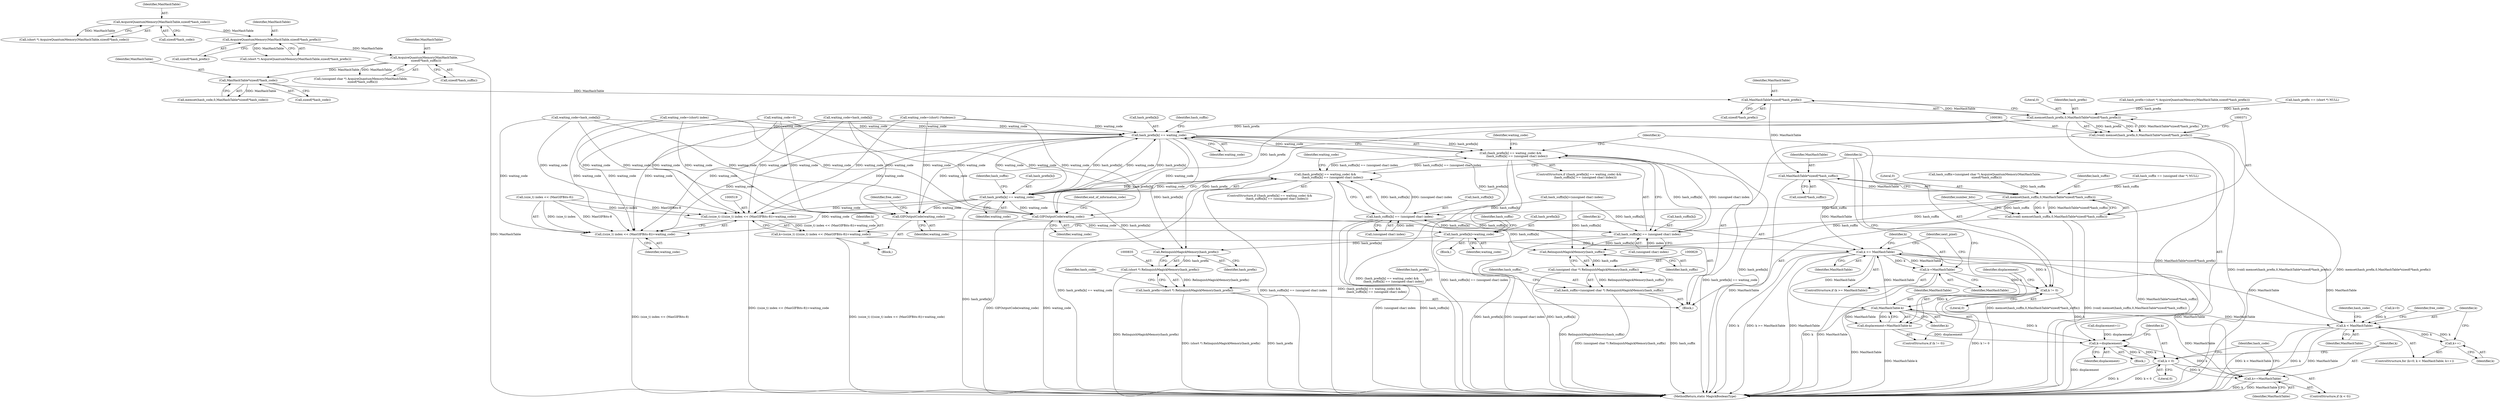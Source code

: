 digraph "0_ImageMagick6_19651f3db63fa1511ed83a348c4c82fa553f8d01@API" {
"1000365" [label="(Call,MaxHashTable*sizeof(*hash_prefix))"];
"1000355" [label="(Call,MaxHashTable*sizeof(*hash_code))"];
"1000260" [label="(Call,AcquireQuantumMemory(MaxHashTable,\n    sizeof(*hash_suffix)))"];
"1000251" [label="(Call,AcquireQuantumMemory(MaxHashTable,sizeof(*hash_prefix)))"];
"1000242" [label="(Call,AcquireQuantumMemory(MaxHashTable,sizeof(*hash_code)))"];
"1000362" [label="(Call,memset(hash_prefix,0,MaxHashTable*sizeof(*hash_prefix)))"];
"1000360" [label="(Call,(void) memset(hash_prefix,0,MaxHashTable*sizeof(*hash_prefix)))"];
"1000551" [label="(Call,hash_prefix[k] == waiting_code)"];
"1000518" [label="(Call,(ssize_t) (((size_t) index << (MaxGIFBits-8))+waiting_code))"];
"1000516" [label="(Call,k=(ssize_t) (((size_t) index << (MaxGIFBits-8))+waiting_code))"];
"1000530" [label="(Call,k >= MaxHashTable)"];
"1000533" [label="(Call,k-=MaxHashTable)"];
"1000571" [label="(Call,k != 0)"];
"1000576" [label="(Call,MaxHashTable-k)"];
"1000574" [label="(Call,displacement=MaxHashTable-k)"];
"1000581" [label="(Call,k-=displacement)"];
"1000585" [label="(Call,k < 0)"];
"1000588" [label="(Call,k+=MaxHashTable)"];
"1000660" [label="(Call,k < MaxHashTable)"];
"1000663" [label="(Call,k++)"];
"1000520" [label="(Call,((size_t) index << (MaxGIFBits-8))+waiting_code)"];
"1000550" [label="(Call,(hash_prefix[k] == waiting_code) &&\n              (hash_suffix[k] == (unsigned char) index))"];
"1000599" [label="(Call,(hash_prefix[k] == waiting_code) &&\n                (hash_suffix[k] == (unsigned char) index))"];
"1000600" [label="(Call,hash_prefix[k] == waiting_code)"];
"1000627" [label="(Call,GIFOutputCode(waiting_code))"];
"1000642" [label="(Call,hash_prefix[k]=waiting_code)"];
"1000836" [label="(Call,RelinquishMagickMemory(hash_prefix))"];
"1000834" [label="(Call,(short *) RelinquishMagickMemory(hash_prefix))"];
"1000832" [label="(Call,hash_prefix=(short *) RelinquishMagickMemory(hash_prefix))"];
"1000768" [label="(Call,GIFOutputCode(waiting_code))"];
"1000375" [label="(Call,MaxHashTable*sizeof(*hash_suffix))"];
"1000372" [label="(Call,memset(hash_suffix,0,MaxHashTable*sizeof(*hash_suffix)))"];
"1000370" [label="(Call,(void) memset(hash_suffix,0,MaxHashTable*sizeof(*hash_suffix)))"];
"1000556" [label="(Call,hash_suffix[k] == (unsigned char) index)"];
"1000605" [label="(Call,hash_suffix[k] == (unsigned char) index)"];
"1000830" [label="(Call,RelinquishMagickMemory(hash_suffix))"];
"1000828" [label="(Call,(unsigned char *) RelinquishMagickMemory(hash_suffix))"];
"1000826" [label="(Call,hash_suffix=(unsigned char *) RelinquishMagickMemory(hash_suffix))"];
"1000576" [label="(Call,MaxHashTable-k)"];
"1000827" [label="(Identifier,hash_suffix)"];
"1000660" [label="(Call,k < MaxHashTable)"];
"1000279" [label="(Call,hash_prefix == (short *) NULL)"];
"1000573" [label="(Literal,0)"];
"1000600" [label="(Call,hash_prefix[k] == waiting_code)"];
"1000252" [label="(Identifier,MaxHashTable)"];
"1000367" [label="(Call,sizeof(*hash_prefix))"];
"1000768" [label="(Call,GIFOutputCode(waiting_code))"];
"1000663" [label="(Call,k++)"];
"1000642" [label="(Call,hash_prefix[k]=waiting_code)"];
"1000552" [label="(Call,hash_prefix[k])"];
"1000357" [label="(Call,sizeof(*hash_code))"];
"1000604" [label="(Identifier,waiting_code)"];
"1000609" [label="(Call,(unsigned char) index)"];
"1000364" [label="(Literal,0)"];
"1000375" [label="(Call,MaxHashTable*sizeof(*hash_suffix))"];
"1000260" [label="(Call,AcquireQuantumMemory(MaxHashTable,\n    sizeof(*hash_suffix)))"];
"1000473" [label="(Call,waiting_code=(short) (*indexes))"];
"1000362" [label="(Call,memset(hash_prefix,0,MaxHashTable*sizeof(*hash_prefix)))"];
"1000836" [label="(Call,RelinquishMagickMemory(hash_prefix))"];
"1000355" [label="(Call,MaxHashTable*sizeof(*hash_code))"];
"1000664" [label="(Identifier,k)"];
"1000594" [label="(Identifier,hash_code)"];
"1000628" [label="(Identifier,waiting_code)"];
"1000662" [label="(Identifier,MaxHashTable)"];
"1000423" [label="(Call,waiting_code=0)"];
"1000570" [label="(ControlStructure,if (k != 0))"];
"1000560" [label="(Call,(unsigned char) index)"];
"1000116" [label="(Block,)"];
"1000258" [label="(Call,(unsigned char *) AcquireQuantumMemory(MaxHashTable,\n    sizeof(*hash_suffix)))"];
"1000520" [label="(Call,((size_t) index << (MaxGIFBits-8))+waiting_code)"];
"1000834" [label="(Call,(short *) RelinquishMagickMemory(hash_prefix))"];
"1000649" [label="(Identifier,hash_suffix)"];
"1000564" [label="(Call,waiting_code=hash_code[k])"];
"1000769" [label="(Identifier,waiting_code)"];
"1000366" [label="(Identifier,MaxHashTable)"];
"1000671" [label="(Identifier,free_code)"];
"1000517" [label="(Identifier,k)"];
"1000832" [label="(Call,hash_prefix=(short *) RelinquishMagickMemory(hash_prefix))"];
"1000253" [label="(Call,sizeof(*hash_prefix))"];
"1000565" [label="(Identifier,waiting_code)"];
"1000381" [label="(Identifier,number_bits)"];
"1000261" [label="(Identifier,MaxHashTable)"];
"1000537" [label="(Identifier,next_pixel)"];
"1000550" [label="(Call,(hash_prefix[k] == waiting_code) &&\n              (hash_suffix[k] == (unsigned char) index))"];
"1000826" [label="(Call,hash_suffix=(unsigned char *) RelinquishMagickMemory(hash_suffix))"];
"1000588" [label="(Call,k+=MaxHashTable)"];
"1000571" [label="(Call,k != 0)"];
"1000577" [label="(Identifier,MaxHashTable)"];
"1000555" [label="(Identifier,waiting_code)"];
"1000376" [label="(Identifier,MaxHashTable)"];
"1000831" [label="(Identifier,hash_suffix)"];
"1000352" [label="(Call,memset(hash_code,0,MaxHashTable*sizeof(*hash_code)))"];
"1000242" [label="(Call,AcquireQuantumMemory(MaxHashTable,sizeof(*hash_code)))"];
"1000284" [label="(Call,hash_suffix == (unsigned char *) NULL)"];
"1000530" [label="(Call,k >= MaxHashTable)"];
"1000656" [label="(ControlStructure,for (k=0; k < MaxHashTable; k++))"];
"1000549" [label="(ControlStructure,if ((hash_prefix[k] == waiting_code) &&\n              (hash_suffix[k] == (unsigned char) index)))"];
"1000586" [label="(Identifier,k)"];
"1000643" [label="(Call,hash_prefix[k])"];
"1000582" [label="(Identifier,k)"];
"1000532" [label="(Identifier,MaxHashTable)"];
"1000613" [label="(Call,waiting_code=hash_code[k])"];
"1000535" [label="(Identifier,MaxHashTable)"];
"1000585" [label="(Call,k < 0)"];
"1000627" [label="(Call,GIFOutputCode(waiting_code))"];
"1000558" [label="(Identifier,hash_suffix)"];
"1000583" [label="(Identifier,displacement)"];
"1000557" [label="(Call,hash_suffix[k])"];
"1000534" [label="(Identifier,k)"];
"1000521" [label="(Call,(size_t) index << (MaxGIFBits-8))"];
"1000647" [label="(Call,hash_suffix[k]=(unsigned char) index)"];
"1000377" [label="(Call,sizeof(*hash_suffix))"];
"1000240" [label="(Call,(short *) AcquireQuantumMemory(MaxHashTable,sizeof(*hash_code)))"];
"1000606" [label="(Call,hash_suffix[k])"];
"1000531" [label="(Identifier,k)"];
"1000771" [label="(Identifier,end_of_information_code)"];
"1000587" [label="(Literal,0)"];
"1000374" [label="(Literal,0)"];
"1000830" [label="(Call,RelinquishMagickMemory(hash_suffix))"];
"1000244" [label="(Call,sizeof(*hash_code))"];
"1000363" [label="(Identifier,hash_prefix)"];
"1000837" [label="(Identifier,hash_prefix)"];
"1000614" [label="(Identifier,waiting_code)"];
"1000516" [label="(Call,k=(ssize_t) (((size_t) index << (MaxGIFBits-8))+waiting_code))"];
"1000667" [label="(Identifier,hash_code)"];
"1000518" [label="(Call,(ssize_t) (((size_t) index << (MaxGIFBits-8))+waiting_code))"];
"1000607" [label="(Identifier,hash_suffix)"];
"1000539" [label="(Call,displacement=1)"];
"1000661" [label="(Identifier,k)"];
"1000365" [label="(Call,MaxHashTable*sizeof(*hash_prefix))"];
"1000574" [label="(Call,displacement=MaxHashTable-k)"];
"1000633" [label="(Block,)"];
"1000572" [label="(Identifier,k)"];
"1000833" [label="(Identifier,hash_prefix)"];
"1000590" [label="(Identifier,MaxHashTable)"];
"1000684" [label="(Call,waiting_code=(short) index)"];
"1000262" [label="(Call,sizeof(*hash_suffix))"];
"1000605" [label="(Call,hash_suffix[k] == (unsigned char) index)"];
"1000529" [label="(ControlStructure,if (k >= MaxHashTable))"];
"1000580" [label="(Block,)"];
"1000646" [label="(Identifier,waiting_code)"];
"1000575" [label="(Identifier,displacement)"];
"1000599" [label="(Call,(hash_prefix[k] == waiting_code) &&\n                (hash_suffix[k] == (unsigned char) index))"];
"1000598" [label="(ControlStructure,if ((hash_prefix[k] == waiting_code) &&\n                (hash_suffix[k] == (unsigned char) index)))"];
"1000372" [label="(Call,memset(hash_suffix,0,MaxHashTable*sizeof(*hash_suffix)))"];
"1000589" [label="(Identifier,k)"];
"1000584" [label="(ControlStructure,if (k < 0))"];
"1000581" [label="(Call,k-=displacement)"];
"1000247" [label="(Call,hash_prefix=(short *) AcquireQuantumMemory(MaxHashTable,sizeof(*hash_prefix)))"];
"1000578" [label="(Identifier,k)"];
"1000251" [label="(Call,AcquireQuantumMemory(MaxHashTable,sizeof(*hash_prefix)))"];
"1000256" [label="(Call,hash_suffix=(unsigned char *) AcquireQuantumMemory(MaxHashTable,\n    sizeof(*hash_suffix)))"];
"1000852" [label="(MethodReturn,static MagickBooleanType)"];
"1000839" [label="(Identifier,hash_code)"];
"1000601" [label="(Call,hash_prefix[k])"];
"1000501" [label="(Block,)"];
"1000249" [label="(Call,(short *) AcquireQuantumMemory(MaxHashTable,sizeof(*hash_prefix)))"];
"1000370" [label="(Call,(void) memset(hash_suffix,0,MaxHashTable*sizeof(*hash_suffix)))"];
"1000356" [label="(Identifier,MaxHashTable)"];
"1000528" [label="(Identifier,waiting_code)"];
"1000373" [label="(Identifier,hash_suffix)"];
"1000551" [label="(Call,hash_prefix[k] == waiting_code)"];
"1000556" [label="(Call,hash_suffix[k] == (unsigned char) index)"];
"1000243" [label="(Identifier,MaxHashTable)"];
"1000631" [label="(Identifier,free_code)"];
"1000828" [label="(Call,(unsigned char *) RelinquishMagickMemory(hash_suffix))"];
"1000360" [label="(Call,(void) memset(hash_prefix,0,MaxHashTable*sizeof(*hash_prefix)))"];
"1000657" [label="(Call,k=0)"];
"1000533" [label="(Call,k-=MaxHashTable)"];
"1000365" -> "1000362"  [label="AST: "];
"1000365" -> "1000367"  [label="CFG: "];
"1000366" -> "1000365"  [label="AST: "];
"1000367" -> "1000365"  [label="AST: "];
"1000362" -> "1000365"  [label="CFG: "];
"1000365" -> "1000362"  [label="DDG: MaxHashTable"];
"1000355" -> "1000365"  [label="DDG: MaxHashTable"];
"1000365" -> "1000375"  [label="DDG: MaxHashTable"];
"1000355" -> "1000352"  [label="AST: "];
"1000355" -> "1000357"  [label="CFG: "];
"1000356" -> "1000355"  [label="AST: "];
"1000357" -> "1000355"  [label="AST: "];
"1000352" -> "1000355"  [label="CFG: "];
"1000355" -> "1000352"  [label="DDG: MaxHashTable"];
"1000260" -> "1000355"  [label="DDG: MaxHashTable"];
"1000260" -> "1000258"  [label="AST: "];
"1000260" -> "1000262"  [label="CFG: "];
"1000261" -> "1000260"  [label="AST: "];
"1000262" -> "1000260"  [label="AST: "];
"1000258" -> "1000260"  [label="CFG: "];
"1000260" -> "1000852"  [label="DDG: MaxHashTable"];
"1000260" -> "1000258"  [label="DDG: MaxHashTable"];
"1000251" -> "1000260"  [label="DDG: MaxHashTable"];
"1000251" -> "1000249"  [label="AST: "];
"1000251" -> "1000253"  [label="CFG: "];
"1000252" -> "1000251"  [label="AST: "];
"1000253" -> "1000251"  [label="AST: "];
"1000249" -> "1000251"  [label="CFG: "];
"1000251" -> "1000249"  [label="DDG: MaxHashTable"];
"1000242" -> "1000251"  [label="DDG: MaxHashTable"];
"1000242" -> "1000240"  [label="AST: "];
"1000242" -> "1000244"  [label="CFG: "];
"1000243" -> "1000242"  [label="AST: "];
"1000244" -> "1000242"  [label="AST: "];
"1000240" -> "1000242"  [label="CFG: "];
"1000242" -> "1000240"  [label="DDG: MaxHashTable"];
"1000362" -> "1000360"  [label="AST: "];
"1000363" -> "1000362"  [label="AST: "];
"1000364" -> "1000362"  [label="AST: "];
"1000360" -> "1000362"  [label="CFG: "];
"1000362" -> "1000852"  [label="DDG: MaxHashTable*sizeof(*hash_prefix)"];
"1000362" -> "1000360"  [label="DDG: hash_prefix"];
"1000362" -> "1000360"  [label="DDG: 0"];
"1000362" -> "1000360"  [label="DDG: MaxHashTable*sizeof(*hash_prefix)"];
"1000247" -> "1000362"  [label="DDG: hash_prefix"];
"1000279" -> "1000362"  [label="DDG: hash_prefix"];
"1000362" -> "1000551"  [label="DDG: hash_prefix"];
"1000362" -> "1000600"  [label="DDG: hash_prefix"];
"1000362" -> "1000836"  [label="DDG: hash_prefix"];
"1000360" -> "1000116"  [label="AST: "];
"1000361" -> "1000360"  [label="AST: "];
"1000371" -> "1000360"  [label="CFG: "];
"1000360" -> "1000852"  [label="DDG: (void) memset(hash_prefix,0,MaxHashTable*sizeof(*hash_prefix))"];
"1000360" -> "1000852"  [label="DDG: memset(hash_prefix,0,MaxHashTable*sizeof(*hash_prefix))"];
"1000551" -> "1000550"  [label="AST: "];
"1000551" -> "1000555"  [label="CFG: "];
"1000552" -> "1000551"  [label="AST: "];
"1000555" -> "1000551"  [label="AST: "];
"1000558" -> "1000551"  [label="CFG: "];
"1000550" -> "1000551"  [label="CFG: "];
"1000551" -> "1000852"  [label="DDG: hash_prefix[k]"];
"1000551" -> "1000518"  [label="DDG: waiting_code"];
"1000551" -> "1000520"  [label="DDG: waiting_code"];
"1000551" -> "1000550"  [label="DDG: hash_prefix[k]"];
"1000551" -> "1000550"  [label="DDG: waiting_code"];
"1000642" -> "1000551"  [label="DDG: hash_prefix[k]"];
"1000600" -> "1000551"  [label="DDG: hash_prefix[k]"];
"1000600" -> "1000551"  [label="DDG: waiting_code"];
"1000613" -> "1000551"  [label="DDG: waiting_code"];
"1000684" -> "1000551"  [label="DDG: waiting_code"];
"1000473" -> "1000551"  [label="DDG: waiting_code"];
"1000423" -> "1000551"  [label="DDG: waiting_code"];
"1000564" -> "1000551"  [label="DDG: waiting_code"];
"1000551" -> "1000600"  [label="DDG: hash_prefix[k]"];
"1000551" -> "1000600"  [label="DDG: waiting_code"];
"1000551" -> "1000627"  [label="DDG: waiting_code"];
"1000551" -> "1000768"  [label="DDG: waiting_code"];
"1000551" -> "1000836"  [label="DDG: hash_prefix[k]"];
"1000518" -> "1000516"  [label="AST: "];
"1000518" -> "1000520"  [label="CFG: "];
"1000519" -> "1000518"  [label="AST: "];
"1000520" -> "1000518"  [label="AST: "];
"1000516" -> "1000518"  [label="CFG: "];
"1000518" -> "1000852"  [label="DDG: ((size_t) index << (MaxGIFBits-8))+waiting_code"];
"1000518" -> "1000516"  [label="DDG: ((size_t) index << (MaxGIFBits-8))+waiting_code"];
"1000521" -> "1000518"  [label="DDG: (size_t) index"];
"1000521" -> "1000518"  [label="DDG: MaxGIFBits-8"];
"1000613" -> "1000518"  [label="DDG: waiting_code"];
"1000684" -> "1000518"  [label="DDG: waiting_code"];
"1000473" -> "1000518"  [label="DDG: waiting_code"];
"1000600" -> "1000518"  [label="DDG: waiting_code"];
"1000423" -> "1000518"  [label="DDG: waiting_code"];
"1000564" -> "1000518"  [label="DDG: waiting_code"];
"1000516" -> "1000501"  [label="AST: "];
"1000517" -> "1000516"  [label="AST: "];
"1000531" -> "1000516"  [label="CFG: "];
"1000516" -> "1000852"  [label="DDG: (ssize_t) (((size_t) index << (MaxGIFBits-8))+waiting_code)"];
"1000516" -> "1000530"  [label="DDG: k"];
"1000530" -> "1000529"  [label="AST: "];
"1000530" -> "1000532"  [label="CFG: "];
"1000531" -> "1000530"  [label="AST: "];
"1000532" -> "1000530"  [label="AST: "];
"1000534" -> "1000530"  [label="CFG: "];
"1000537" -> "1000530"  [label="CFG: "];
"1000530" -> "1000852"  [label="DDG: k"];
"1000530" -> "1000852"  [label="DDG: k >= MaxHashTable"];
"1000530" -> "1000852"  [label="DDG: MaxHashTable"];
"1000375" -> "1000530"  [label="DDG: MaxHashTable"];
"1000660" -> "1000530"  [label="DDG: MaxHashTable"];
"1000576" -> "1000530"  [label="DDG: MaxHashTable"];
"1000530" -> "1000533"  [label="DDG: MaxHashTable"];
"1000530" -> "1000533"  [label="DDG: k"];
"1000530" -> "1000571"  [label="DDG: k"];
"1000530" -> "1000576"  [label="DDG: MaxHashTable"];
"1000530" -> "1000588"  [label="DDG: MaxHashTable"];
"1000530" -> "1000660"  [label="DDG: MaxHashTable"];
"1000533" -> "1000529"  [label="AST: "];
"1000533" -> "1000535"  [label="CFG: "];
"1000534" -> "1000533"  [label="AST: "];
"1000535" -> "1000533"  [label="AST: "];
"1000537" -> "1000533"  [label="CFG: "];
"1000533" -> "1000852"  [label="DDG: k"];
"1000533" -> "1000852"  [label="DDG: MaxHashTable"];
"1000533" -> "1000571"  [label="DDG: k"];
"1000571" -> "1000570"  [label="AST: "];
"1000571" -> "1000573"  [label="CFG: "];
"1000572" -> "1000571"  [label="AST: "];
"1000573" -> "1000571"  [label="AST: "];
"1000575" -> "1000571"  [label="CFG: "];
"1000582" -> "1000571"  [label="CFG: "];
"1000571" -> "1000852"  [label="DDG: k != 0"];
"1000571" -> "1000576"  [label="DDG: k"];
"1000571" -> "1000581"  [label="DDG: k"];
"1000576" -> "1000574"  [label="AST: "];
"1000576" -> "1000578"  [label="CFG: "];
"1000577" -> "1000576"  [label="AST: "];
"1000578" -> "1000576"  [label="AST: "];
"1000574" -> "1000576"  [label="CFG: "];
"1000576" -> "1000852"  [label="DDG: MaxHashTable"];
"1000576" -> "1000574"  [label="DDG: MaxHashTable"];
"1000576" -> "1000574"  [label="DDG: k"];
"1000576" -> "1000581"  [label="DDG: k"];
"1000576" -> "1000588"  [label="DDG: MaxHashTable"];
"1000576" -> "1000660"  [label="DDG: MaxHashTable"];
"1000574" -> "1000570"  [label="AST: "];
"1000575" -> "1000574"  [label="AST: "];
"1000582" -> "1000574"  [label="CFG: "];
"1000574" -> "1000852"  [label="DDG: MaxHashTable-k"];
"1000574" -> "1000581"  [label="DDG: displacement"];
"1000581" -> "1000580"  [label="AST: "];
"1000581" -> "1000583"  [label="CFG: "];
"1000582" -> "1000581"  [label="AST: "];
"1000583" -> "1000581"  [label="AST: "];
"1000586" -> "1000581"  [label="CFG: "];
"1000581" -> "1000852"  [label="DDG: displacement"];
"1000539" -> "1000581"  [label="DDG: displacement"];
"1000588" -> "1000581"  [label="DDG: k"];
"1000585" -> "1000581"  [label="DDG: k"];
"1000581" -> "1000585"  [label="DDG: k"];
"1000585" -> "1000584"  [label="AST: "];
"1000585" -> "1000587"  [label="CFG: "];
"1000586" -> "1000585"  [label="AST: "];
"1000587" -> "1000585"  [label="AST: "];
"1000589" -> "1000585"  [label="CFG: "];
"1000594" -> "1000585"  [label="CFG: "];
"1000585" -> "1000852"  [label="DDG: k"];
"1000585" -> "1000852"  [label="DDG: k < 0"];
"1000585" -> "1000588"  [label="DDG: k"];
"1000588" -> "1000584"  [label="AST: "];
"1000588" -> "1000590"  [label="CFG: "];
"1000589" -> "1000588"  [label="AST: "];
"1000590" -> "1000588"  [label="AST: "];
"1000594" -> "1000588"  [label="CFG: "];
"1000588" -> "1000852"  [label="DDG: k"];
"1000588" -> "1000852"  [label="DDG: MaxHashTable"];
"1000660" -> "1000656"  [label="AST: "];
"1000660" -> "1000662"  [label="CFG: "];
"1000661" -> "1000660"  [label="AST: "];
"1000662" -> "1000660"  [label="AST: "];
"1000667" -> "1000660"  [label="CFG: "];
"1000671" -> "1000660"  [label="CFG: "];
"1000660" -> "1000852"  [label="DDG: k < MaxHashTable"];
"1000660" -> "1000852"  [label="DDG: k"];
"1000660" -> "1000852"  [label="DDG: MaxHashTable"];
"1000663" -> "1000660"  [label="DDG: k"];
"1000657" -> "1000660"  [label="DDG: k"];
"1000660" -> "1000663"  [label="DDG: k"];
"1000663" -> "1000656"  [label="AST: "];
"1000663" -> "1000664"  [label="CFG: "];
"1000664" -> "1000663"  [label="AST: "];
"1000661" -> "1000663"  [label="CFG: "];
"1000520" -> "1000528"  [label="CFG: "];
"1000521" -> "1000520"  [label="AST: "];
"1000528" -> "1000520"  [label="AST: "];
"1000520" -> "1000852"  [label="DDG: (size_t) index << (MaxGIFBits-8)"];
"1000521" -> "1000520"  [label="DDG: (size_t) index"];
"1000521" -> "1000520"  [label="DDG: MaxGIFBits-8"];
"1000613" -> "1000520"  [label="DDG: waiting_code"];
"1000684" -> "1000520"  [label="DDG: waiting_code"];
"1000473" -> "1000520"  [label="DDG: waiting_code"];
"1000600" -> "1000520"  [label="DDG: waiting_code"];
"1000423" -> "1000520"  [label="DDG: waiting_code"];
"1000564" -> "1000520"  [label="DDG: waiting_code"];
"1000550" -> "1000549"  [label="AST: "];
"1000550" -> "1000556"  [label="CFG: "];
"1000556" -> "1000550"  [label="AST: "];
"1000565" -> "1000550"  [label="CFG: "];
"1000572" -> "1000550"  [label="CFG: "];
"1000550" -> "1000852"  [label="DDG: (hash_prefix[k] == waiting_code) &&\n              (hash_suffix[k] == (unsigned char) index)"];
"1000550" -> "1000852"  [label="DDG: hash_suffix[k] == (unsigned char) index"];
"1000550" -> "1000852"  [label="DDG: hash_prefix[k] == waiting_code"];
"1000599" -> "1000550"  [label="DDG: hash_suffix[k] == (unsigned char) index"];
"1000556" -> "1000550"  [label="DDG: hash_suffix[k]"];
"1000556" -> "1000550"  [label="DDG: (unsigned char) index"];
"1000550" -> "1000599"  [label="DDG: hash_suffix[k] == (unsigned char) index"];
"1000599" -> "1000598"  [label="AST: "];
"1000599" -> "1000600"  [label="CFG: "];
"1000599" -> "1000605"  [label="CFG: "];
"1000600" -> "1000599"  [label="AST: "];
"1000605" -> "1000599"  [label="AST: "];
"1000582" -> "1000599"  [label="CFG: "];
"1000614" -> "1000599"  [label="CFG: "];
"1000599" -> "1000852"  [label="DDG: (hash_prefix[k] == waiting_code) &&\n                (hash_suffix[k] == (unsigned char) index)"];
"1000599" -> "1000852"  [label="DDG: hash_prefix[k] == waiting_code"];
"1000599" -> "1000852"  [label="DDG: hash_suffix[k] == (unsigned char) index"];
"1000600" -> "1000599"  [label="DDG: hash_prefix[k]"];
"1000600" -> "1000599"  [label="DDG: waiting_code"];
"1000605" -> "1000599"  [label="DDG: hash_suffix[k]"];
"1000605" -> "1000599"  [label="DDG: (unsigned char) index"];
"1000600" -> "1000604"  [label="CFG: "];
"1000601" -> "1000600"  [label="AST: "];
"1000604" -> "1000600"  [label="AST: "];
"1000607" -> "1000600"  [label="CFG: "];
"1000600" -> "1000852"  [label="DDG: hash_prefix[k]"];
"1000600" -> "1000627"  [label="DDG: waiting_code"];
"1000600" -> "1000768"  [label="DDG: waiting_code"];
"1000600" -> "1000836"  [label="DDG: hash_prefix[k]"];
"1000627" -> "1000501"  [label="AST: "];
"1000627" -> "1000628"  [label="CFG: "];
"1000628" -> "1000627"  [label="AST: "];
"1000631" -> "1000627"  [label="CFG: "];
"1000613" -> "1000627"  [label="DDG: waiting_code"];
"1000684" -> "1000627"  [label="DDG: waiting_code"];
"1000473" -> "1000627"  [label="DDG: waiting_code"];
"1000423" -> "1000627"  [label="DDG: waiting_code"];
"1000564" -> "1000627"  [label="DDG: waiting_code"];
"1000627" -> "1000642"  [label="DDG: waiting_code"];
"1000642" -> "1000633"  [label="AST: "];
"1000642" -> "1000646"  [label="CFG: "];
"1000643" -> "1000642"  [label="AST: "];
"1000646" -> "1000642"  [label="AST: "];
"1000649" -> "1000642"  [label="CFG: "];
"1000642" -> "1000852"  [label="DDG: hash_prefix[k]"];
"1000642" -> "1000836"  [label="DDG: hash_prefix[k]"];
"1000836" -> "1000834"  [label="AST: "];
"1000836" -> "1000837"  [label="CFG: "];
"1000837" -> "1000836"  [label="AST: "];
"1000834" -> "1000836"  [label="CFG: "];
"1000836" -> "1000834"  [label="DDG: hash_prefix"];
"1000834" -> "1000832"  [label="AST: "];
"1000835" -> "1000834"  [label="AST: "];
"1000832" -> "1000834"  [label="CFG: "];
"1000834" -> "1000852"  [label="DDG: RelinquishMagickMemory(hash_prefix)"];
"1000834" -> "1000832"  [label="DDG: RelinquishMagickMemory(hash_prefix)"];
"1000832" -> "1000116"  [label="AST: "];
"1000833" -> "1000832"  [label="AST: "];
"1000839" -> "1000832"  [label="CFG: "];
"1000832" -> "1000852"  [label="DDG: (short *) RelinquishMagickMemory(hash_prefix)"];
"1000832" -> "1000852"  [label="DDG: hash_prefix"];
"1000768" -> "1000116"  [label="AST: "];
"1000768" -> "1000769"  [label="CFG: "];
"1000769" -> "1000768"  [label="AST: "];
"1000771" -> "1000768"  [label="CFG: "];
"1000768" -> "1000852"  [label="DDG: waiting_code"];
"1000768" -> "1000852"  [label="DDG: GIFOutputCode(waiting_code)"];
"1000613" -> "1000768"  [label="DDG: waiting_code"];
"1000684" -> "1000768"  [label="DDG: waiting_code"];
"1000473" -> "1000768"  [label="DDG: waiting_code"];
"1000423" -> "1000768"  [label="DDG: waiting_code"];
"1000564" -> "1000768"  [label="DDG: waiting_code"];
"1000375" -> "1000372"  [label="AST: "];
"1000375" -> "1000377"  [label="CFG: "];
"1000376" -> "1000375"  [label="AST: "];
"1000377" -> "1000375"  [label="AST: "];
"1000372" -> "1000375"  [label="CFG: "];
"1000375" -> "1000852"  [label="DDG: MaxHashTable"];
"1000375" -> "1000372"  [label="DDG: MaxHashTable"];
"1000372" -> "1000370"  [label="AST: "];
"1000373" -> "1000372"  [label="AST: "];
"1000374" -> "1000372"  [label="AST: "];
"1000370" -> "1000372"  [label="CFG: "];
"1000372" -> "1000852"  [label="DDG: MaxHashTable*sizeof(*hash_suffix)"];
"1000372" -> "1000370"  [label="DDG: hash_suffix"];
"1000372" -> "1000370"  [label="DDG: 0"];
"1000372" -> "1000370"  [label="DDG: MaxHashTable*sizeof(*hash_suffix)"];
"1000284" -> "1000372"  [label="DDG: hash_suffix"];
"1000256" -> "1000372"  [label="DDG: hash_suffix"];
"1000372" -> "1000556"  [label="DDG: hash_suffix"];
"1000372" -> "1000605"  [label="DDG: hash_suffix"];
"1000372" -> "1000830"  [label="DDG: hash_suffix"];
"1000370" -> "1000116"  [label="AST: "];
"1000371" -> "1000370"  [label="AST: "];
"1000381" -> "1000370"  [label="CFG: "];
"1000370" -> "1000852"  [label="DDG: (void) memset(hash_suffix,0,MaxHashTable*sizeof(*hash_suffix))"];
"1000370" -> "1000852"  [label="DDG: memset(hash_suffix,0,MaxHashTable*sizeof(*hash_suffix))"];
"1000556" -> "1000560"  [label="CFG: "];
"1000557" -> "1000556"  [label="AST: "];
"1000560" -> "1000556"  [label="AST: "];
"1000556" -> "1000852"  [label="DDG: (unsigned char) index"];
"1000556" -> "1000852"  [label="DDG: hash_suffix[k]"];
"1000647" -> "1000556"  [label="DDG: hash_suffix[k]"];
"1000605" -> "1000556"  [label="DDG: hash_suffix[k]"];
"1000560" -> "1000556"  [label="DDG: index"];
"1000556" -> "1000605"  [label="DDG: hash_suffix[k]"];
"1000556" -> "1000830"  [label="DDG: hash_suffix[k]"];
"1000605" -> "1000609"  [label="CFG: "];
"1000606" -> "1000605"  [label="AST: "];
"1000609" -> "1000605"  [label="AST: "];
"1000605" -> "1000852"  [label="DDG: hash_suffix[k]"];
"1000605" -> "1000852"  [label="DDG: (unsigned char) index"];
"1000647" -> "1000605"  [label="DDG: hash_suffix[k]"];
"1000609" -> "1000605"  [label="DDG: index"];
"1000605" -> "1000830"  [label="DDG: hash_suffix[k]"];
"1000830" -> "1000828"  [label="AST: "];
"1000830" -> "1000831"  [label="CFG: "];
"1000831" -> "1000830"  [label="AST: "];
"1000828" -> "1000830"  [label="CFG: "];
"1000830" -> "1000828"  [label="DDG: hash_suffix"];
"1000647" -> "1000830"  [label="DDG: hash_suffix[k]"];
"1000828" -> "1000826"  [label="AST: "];
"1000829" -> "1000828"  [label="AST: "];
"1000826" -> "1000828"  [label="CFG: "];
"1000828" -> "1000852"  [label="DDG: RelinquishMagickMemory(hash_suffix)"];
"1000828" -> "1000826"  [label="DDG: RelinquishMagickMemory(hash_suffix)"];
"1000826" -> "1000116"  [label="AST: "];
"1000827" -> "1000826"  [label="AST: "];
"1000833" -> "1000826"  [label="CFG: "];
"1000826" -> "1000852"  [label="DDG: hash_suffix"];
"1000826" -> "1000852"  [label="DDG: (unsigned char *) RelinquishMagickMemory(hash_suffix)"];
}
